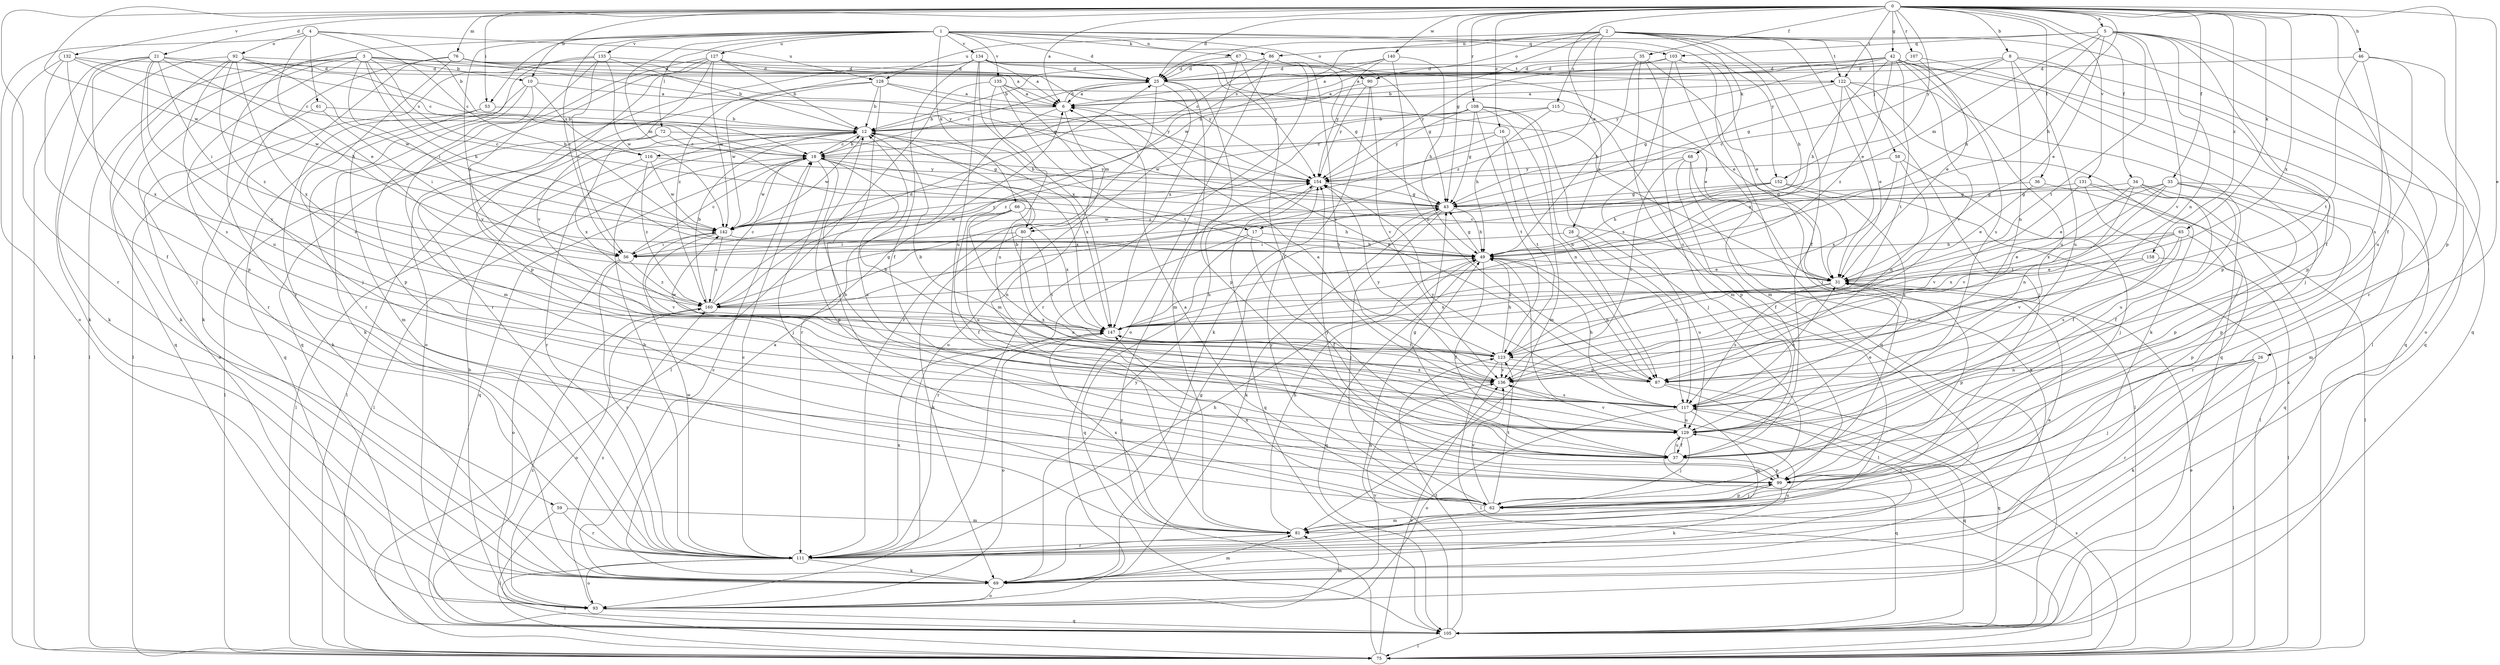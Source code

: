 strict digraph  {
0;
1;
2;
3;
4;
5;
6;
8;
10;
12;
16;
17;
18;
21;
25;
26;
28;
31;
33;
34;
35;
36;
37;
42;
43;
46;
49;
53;
56;
58;
59;
61;
62;
65;
66;
67;
68;
69;
72;
75;
76;
80;
81;
86;
87;
90;
92;
93;
99;
103;
105;
107;
108;
111;
115;
116;
117;
122;
123;
127;
128;
129;
131;
132;
133;
134;
135;
136;
140;
142;
147;
152;
154;
158;
160;
0 -> 5  [label=a];
0 -> 6  [label=a];
0 -> 8  [label=b];
0 -> 10  [label=b];
0 -> 16  [label=c];
0 -> 21  [label=d];
0 -> 25  [label=d];
0 -> 26  [label=e];
0 -> 28  [label=e];
0 -> 33  [label=f];
0 -> 34  [label=f];
0 -> 35  [label=f];
0 -> 36  [label=f];
0 -> 37  [label=f];
0 -> 42  [label=g];
0 -> 43  [label=g];
0 -> 46  [label=h];
0 -> 49  [label=h];
0 -> 53  [label=i];
0 -> 65  [label=k];
0 -> 76  [label=m];
0 -> 99  [label=p];
0 -> 107  [label=r];
0 -> 108  [label=r];
0 -> 111  [label=r];
0 -> 122  [label=t];
0 -> 131  [label=v];
0 -> 132  [label=v];
0 -> 140  [label=w];
0 -> 142  [label=w];
0 -> 147  [label=x];
0 -> 152  [label=y];
0 -> 158  [label=z];
1 -> 25  [label=d];
1 -> 53  [label=i];
1 -> 56  [label=i];
1 -> 66  [label=k];
1 -> 67  [label=k];
1 -> 72  [label=l];
1 -> 80  [label=m];
1 -> 86  [label=n];
1 -> 90  [label=o];
1 -> 103  [label=q];
1 -> 111  [label=r];
1 -> 127  [label=u];
1 -> 133  [label=v];
1 -> 134  [label=v];
1 -> 135  [label=v];
1 -> 152  [label=y];
1 -> 160  [label=z];
2 -> 31  [label=e];
2 -> 37  [label=f];
2 -> 49  [label=h];
2 -> 58  [label=j];
2 -> 68  [label=k];
2 -> 75  [label=l];
2 -> 86  [label=n];
2 -> 90  [label=o];
2 -> 115  [label=s];
2 -> 116  [label=s];
2 -> 122  [label=t];
2 -> 128  [label=u];
2 -> 142  [label=w];
2 -> 160  [label=z];
3 -> 10  [label=b];
3 -> 17  [label=c];
3 -> 49  [label=h];
3 -> 56  [label=i];
3 -> 59  [label=j];
3 -> 69  [label=k];
3 -> 75  [label=l];
3 -> 111  [label=r];
3 -> 116  [label=s];
3 -> 122  [label=t];
3 -> 154  [label=y];
4 -> 12  [label=b];
4 -> 31  [label=e];
4 -> 49  [label=h];
4 -> 61  [label=j];
4 -> 92  [label=o];
4 -> 93  [label=o];
4 -> 128  [label=u];
5 -> 25  [label=d];
5 -> 31  [label=e];
5 -> 37  [label=f];
5 -> 49  [label=h];
5 -> 80  [label=m];
5 -> 87  [label=n];
5 -> 103  [label=q];
5 -> 105  [label=q];
5 -> 111  [label=r];
5 -> 123  [label=t];
5 -> 136  [label=v];
6 -> 12  [label=b];
6 -> 25  [label=d];
6 -> 80  [label=m];
6 -> 111  [label=r];
8 -> 17  [label=c];
8 -> 25  [label=d];
8 -> 43  [label=g];
8 -> 87  [label=n];
8 -> 99  [label=p];
8 -> 105  [label=q];
8 -> 129  [label=u];
10 -> 6  [label=a];
10 -> 69  [label=k];
10 -> 99  [label=p];
10 -> 105  [label=q];
10 -> 116  [label=s];
12 -> 18  [label=c];
12 -> 75  [label=l];
12 -> 111  [label=r];
12 -> 142  [label=w];
12 -> 147  [label=x];
16 -> 18  [label=c];
16 -> 87  [label=n];
16 -> 123  [label=t];
16 -> 160  [label=z];
17 -> 37  [label=f];
17 -> 49  [label=h];
17 -> 105  [label=q];
17 -> 111  [label=r];
18 -> 12  [label=b];
18 -> 62  [label=j];
18 -> 75  [label=l];
18 -> 99  [label=p];
18 -> 105  [label=q];
18 -> 129  [label=u];
18 -> 142  [label=w];
18 -> 147  [label=x];
18 -> 154  [label=y];
21 -> 18  [label=c];
21 -> 25  [label=d];
21 -> 49  [label=h];
21 -> 56  [label=i];
21 -> 69  [label=k];
21 -> 75  [label=l];
21 -> 99  [label=p];
21 -> 117  [label=s];
21 -> 136  [label=v];
25 -> 6  [label=a];
25 -> 18  [label=c];
25 -> 81  [label=m];
25 -> 93  [label=o];
25 -> 99  [label=p];
25 -> 111  [label=r];
26 -> 62  [label=j];
26 -> 69  [label=k];
26 -> 75  [label=l];
26 -> 87  [label=n];
26 -> 111  [label=r];
28 -> 56  [label=i];
28 -> 117  [label=s];
28 -> 129  [label=u];
31 -> 18  [label=c];
31 -> 99  [label=p];
31 -> 117  [label=s];
31 -> 147  [label=x];
31 -> 160  [label=z];
33 -> 31  [label=e];
33 -> 43  [label=g];
33 -> 69  [label=k];
33 -> 81  [label=m];
33 -> 99  [label=p];
33 -> 123  [label=t];
33 -> 147  [label=x];
34 -> 37  [label=f];
34 -> 43  [label=g];
34 -> 87  [label=n];
34 -> 99  [label=p];
34 -> 129  [label=u];
34 -> 136  [label=v];
35 -> 25  [label=d];
35 -> 31  [label=e];
35 -> 49  [label=h];
35 -> 81  [label=m];
35 -> 129  [label=u];
36 -> 31  [label=e];
36 -> 43  [label=g];
36 -> 75  [label=l];
37 -> 12  [label=b];
37 -> 43  [label=g];
37 -> 99  [label=p];
37 -> 129  [label=u];
42 -> 6  [label=a];
42 -> 12  [label=b];
42 -> 25  [label=d];
42 -> 49  [label=h];
42 -> 62  [label=j];
42 -> 105  [label=q];
42 -> 117  [label=s];
42 -> 123  [label=t];
42 -> 129  [label=u];
42 -> 136  [label=v];
42 -> 154  [label=y];
42 -> 160  [label=z];
43 -> 12  [label=b];
43 -> 49  [label=h];
43 -> 62  [label=j];
43 -> 69  [label=k];
43 -> 142  [label=w];
46 -> 25  [label=d];
46 -> 93  [label=o];
46 -> 117  [label=s];
46 -> 123  [label=t];
46 -> 129  [label=u];
49 -> 31  [label=e];
49 -> 37  [label=f];
49 -> 43  [label=g];
49 -> 75  [label=l];
49 -> 87  [label=n];
49 -> 105  [label=q];
53 -> 12  [label=b];
53 -> 69  [label=k];
53 -> 81  [label=m];
56 -> 18  [label=c];
56 -> 93  [label=o];
56 -> 111  [label=r];
56 -> 160  [label=z];
58 -> 62  [label=j];
58 -> 87  [label=n];
58 -> 147  [label=x];
58 -> 154  [label=y];
59 -> 75  [label=l];
59 -> 81  [label=m];
59 -> 111  [label=r];
61 -> 12  [label=b];
61 -> 56  [label=i];
61 -> 93  [label=o];
62 -> 6  [label=a];
62 -> 81  [label=m];
62 -> 99  [label=p];
62 -> 123  [label=t];
62 -> 136  [label=v];
62 -> 147  [label=x];
62 -> 154  [label=y];
65 -> 31  [label=e];
65 -> 49  [label=h];
65 -> 99  [label=p];
65 -> 117  [label=s];
65 -> 136  [label=v];
65 -> 147  [label=x];
66 -> 37  [label=f];
66 -> 49  [label=h];
66 -> 87  [label=n];
66 -> 129  [label=u];
66 -> 142  [label=w];
66 -> 147  [label=x];
67 -> 25  [label=d];
67 -> 31  [label=e];
67 -> 37  [label=f];
67 -> 147  [label=x];
68 -> 37  [label=f];
68 -> 69  [label=k];
68 -> 75  [label=l];
68 -> 136  [label=v];
68 -> 154  [label=y];
69 -> 6  [label=a];
69 -> 18  [label=c];
69 -> 43  [label=g];
69 -> 81  [label=m];
69 -> 93  [label=o];
69 -> 154  [label=y];
72 -> 18  [label=c];
72 -> 43  [label=g];
72 -> 75  [label=l];
72 -> 147  [label=x];
75 -> 31  [label=e];
75 -> 117  [label=s];
75 -> 136  [label=v];
75 -> 154  [label=y];
76 -> 6  [label=a];
76 -> 25  [label=d];
76 -> 43  [label=g];
76 -> 62  [label=j];
76 -> 69  [label=k];
76 -> 117  [label=s];
80 -> 56  [label=i];
80 -> 69  [label=k];
80 -> 123  [label=t];
80 -> 129  [label=u];
81 -> 49  [label=h];
81 -> 111  [label=r];
81 -> 147  [label=x];
86 -> 12  [label=b];
86 -> 18  [label=c];
86 -> 25  [label=d];
86 -> 43  [label=g];
86 -> 93  [label=o];
86 -> 111  [label=r];
86 -> 136  [label=v];
87 -> 6  [label=a];
87 -> 12  [label=b];
87 -> 105  [label=q];
87 -> 111  [label=r];
90 -> 6  [label=a];
90 -> 69  [label=k];
90 -> 136  [label=v];
90 -> 154  [label=y];
92 -> 18  [label=c];
92 -> 25  [label=d];
92 -> 69  [label=k];
92 -> 105  [label=q];
92 -> 129  [label=u];
92 -> 142  [label=w];
92 -> 147  [label=x];
92 -> 160  [label=z];
93 -> 12  [label=b];
93 -> 81  [label=m];
93 -> 105  [label=q];
93 -> 136  [label=v];
93 -> 160  [label=z];
99 -> 62  [label=j];
99 -> 69  [label=k];
99 -> 154  [label=y];
103 -> 25  [label=d];
103 -> 62  [label=j];
103 -> 81  [label=m];
103 -> 105  [label=q];
103 -> 117  [label=s];
103 -> 154  [label=y];
105 -> 49  [label=h];
105 -> 75  [label=l];
105 -> 123  [label=t];
105 -> 160  [label=z];
107 -> 6  [label=a];
107 -> 25  [label=d];
107 -> 31  [label=e];
107 -> 99  [label=p];
108 -> 12  [label=b];
108 -> 43  [label=g];
108 -> 62  [label=j];
108 -> 81  [label=m];
108 -> 87  [label=n];
108 -> 123  [label=t];
108 -> 154  [label=y];
108 -> 160  [label=z];
111 -> 12  [label=b];
111 -> 18  [label=c];
111 -> 31  [label=e];
111 -> 49  [label=h];
111 -> 69  [label=k];
111 -> 75  [label=l];
111 -> 93  [label=o];
111 -> 129  [label=u];
111 -> 142  [label=w];
111 -> 147  [label=x];
115 -> 12  [label=b];
115 -> 49  [label=h];
115 -> 99  [label=p];
115 -> 142  [label=w];
116 -> 75  [label=l];
116 -> 142  [label=w];
116 -> 154  [label=y];
116 -> 160  [label=z];
117 -> 6  [label=a];
117 -> 12  [label=b];
117 -> 31  [label=e];
117 -> 49  [label=h];
117 -> 81  [label=m];
117 -> 93  [label=o];
117 -> 105  [label=q];
117 -> 129  [label=u];
117 -> 147  [label=x];
117 -> 154  [label=y];
122 -> 6  [label=a];
122 -> 31  [label=e];
122 -> 43  [label=g];
122 -> 62  [label=j];
122 -> 69  [label=k];
122 -> 105  [label=q];
122 -> 147  [label=x];
123 -> 12  [label=b];
123 -> 49  [label=h];
123 -> 75  [label=l];
123 -> 87  [label=n];
123 -> 136  [label=v];
123 -> 142  [label=w];
127 -> 12  [label=b];
127 -> 25  [label=d];
127 -> 81  [label=m];
127 -> 99  [label=p];
127 -> 105  [label=q];
127 -> 136  [label=v];
127 -> 142  [label=w];
127 -> 154  [label=y];
128 -> 6  [label=a];
128 -> 12  [label=b];
128 -> 62  [label=j];
128 -> 93  [label=o];
128 -> 142  [label=w];
128 -> 154  [label=y];
129 -> 31  [label=e];
129 -> 37  [label=f];
129 -> 62  [label=j];
129 -> 105  [label=q];
129 -> 136  [label=v];
131 -> 37  [label=f];
131 -> 43  [label=g];
131 -> 105  [label=q];
131 -> 111  [label=r];
131 -> 136  [label=v];
132 -> 18  [label=c];
132 -> 25  [label=d];
132 -> 37  [label=f];
132 -> 75  [label=l];
132 -> 142  [label=w];
132 -> 147  [label=x];
133 -> 12  [label=b];
133 -> 25  [label=d];
133 -> 56  [label=i];
133 -> 75  [label=l];
133 -> 111  [label=r];
133 -> 136  [label=v];
133 -> 142  [label=w];
134 -> 6  [label=a];
134 -> 25  [label=d];
134 -> 31  [label=e];
134 -> 37  [label=f];
134 -> 43  [label=g];
134 -> 111  [label=r];
134 -> 129  [label=u];
134 -> 147  [label=x];
134 -> 154  [label=y];
134 -> 160  [label=z];
135 -> 6  [label=a];
135 -> 31  [label=e];
135 -> 75  [label=l];
135 -> 81  [label=m];
135 -> 123  [label=t];
135 -> 129  [label=u];
136 -> 117  [label=s];
136 -> 154  [label=y];
140 -> 25  [label=d];
140 -> 49  [label=h];
140 -> 56  [label=i];
140 -> 87  [label=n];
140 -> 154  [label=y];
142 -> 49  [label=h];
142 -> 56  [label=i];
142 -> 136  [label=v];
142 -> 154  [label=y];
142 -> 160  [label=z];
147 -> 49  [label=h];
147 -> 93  [label=o];
147 -> 123  [label=t];
152 -> 43  [label=g];
152 -> 49  [label=h];
152 -> 56  [label=i];
152 -> 75  [label=l];
152 -> 117  [label=s];
154 -> 43  [label=g];
154 -> 105  [label=q];
158 -> 31  [label=e];
158 -> 75  [label=l];
158 -> 136  [label=v];
160 -> 12  [label=b];
160 -> 18  [label=c];
160 -> 25  [label=d];
160 -> 43  [label=g];
160 -> 93  [label=o];
160 -> 147  [label=x];
}
